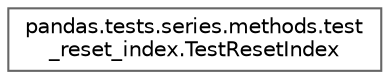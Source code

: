 digraph "Graphical Class Hierarchy"
{
 // LATEX_PDF_SIZE
  bgcolor="transparent";
  edge [fontname=Helvetica,fontsize=10,labelfontname=Helvetica,labelfontsize=10];
  node [fontname=Helvetica,fontsize=10,shape=box,height=0.2,width=0.4];
  rankdir="LR";
  Node0 [id="Node000000",label="pandas.tests.series.methods.test\l_reset_index.TestResetIndex",height=0.2,width=0.4,color="grey40", fillcolor="white", style="filled",URL="$d6/d7f/classpandas_1_1tests_1_1series_1_1methods_1_1test__reset__index_1_1TestResetIndex.html",tooltip=" "];
}
